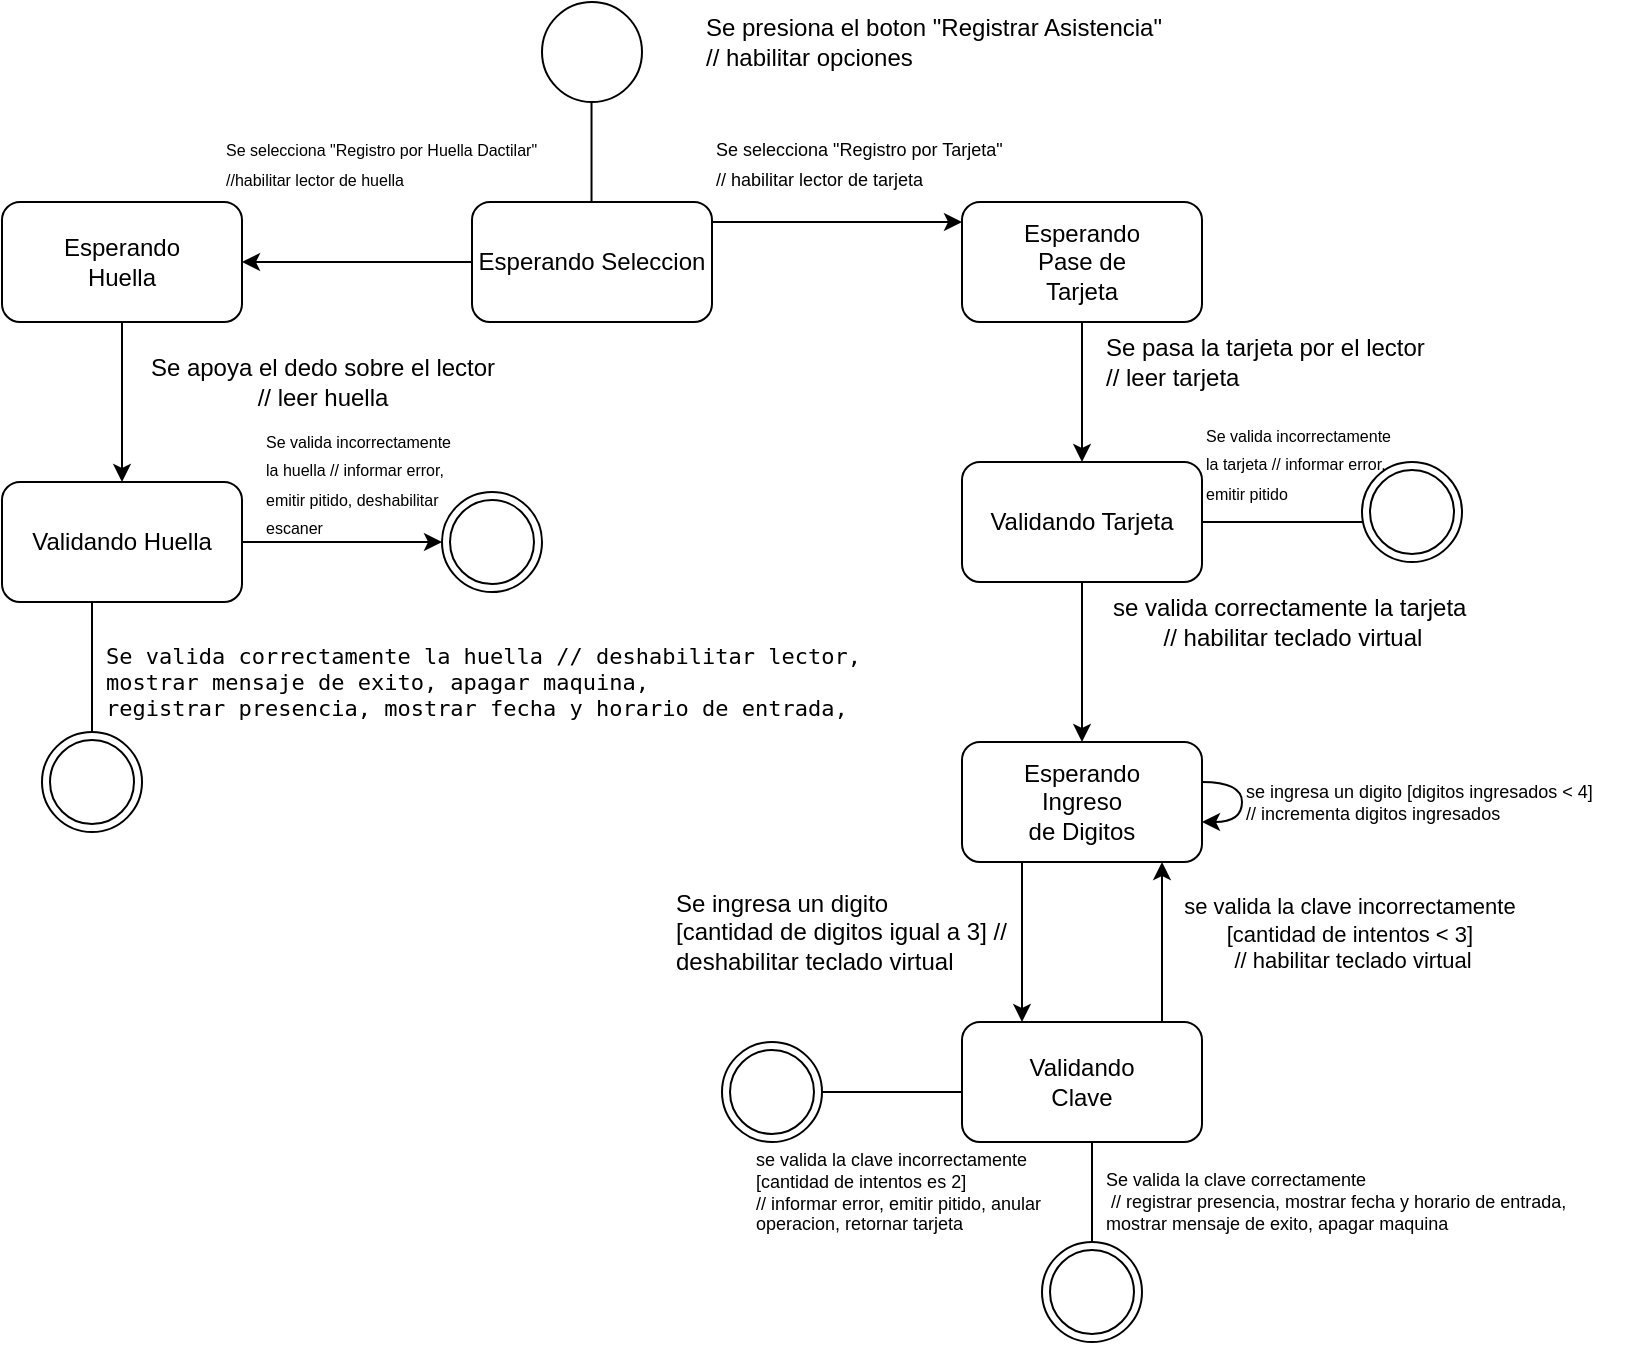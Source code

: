 <mxfile version="24.7.17">
  <diagram name="Página-1" id="yrYaRaziQs8yvL4KR-BS">
    <mxGraphModel dx="880" dy="532" grid="1" gridSize="10" guides="1" tooltips="1" connect="1" arrows="1" fold="1" page="1" pageScale="1" pageWidth="827" pageHeight="1169" math="0" shadow="0">
      <root>
        <mxCell id="0" />
        <mxCell id="1" parent="0" />
        <mxCell id="1oc7c75QuDjP87Q3UzE6-1" value="" style="ellipse;whiteSpace=wrap;html=1;aspect=fixed;" vertex="1" parent="1">
          <mxGeometry x="280" y="40" width="50" height="50" as="geometry" />
        </mxCell>
        <mxCell id="1oc7c75QuDjP87Q3UzE6-2" value="" style="endArrow=none;html=1;rounded=0;" edge="1" parent="1">
          <mxGeometry width="50" height="50" relative="1" as="geometry">
            <mxPoint x="304.76" y="140" as="sourcePoint" />
            <mxPoint x="304.76" y="90" as="targetPoint" />
          </mxGeometry>
        </mxCell>
        <mxCell id="1oc7c75QuDjP87Q3UzE6-3" value="Se presiona el boton &quot;Registrar Asistencia&quot;&amp;nbsp;&lt;div&gt;// habilitar opciones&lt;/div&gt;" style="text;html=1;align=left;verticalAlign=middle;resizable=0;points=[];autosize=1;strokeColor=none;fillColor=none;" vertex="1" parent="1">
          <mxGeometry x="360" y="40" width="250" height="40" as="geometry" />
        </mxCell>
        <mxCell id="1oc7c75QuDjP87Q3UzE6-6" style="edgeStyle=orthogonalEdgeStyle;rounded=0;orthogonalLoop=1;jettySize=auto;html=1;entryX=0;entryY=0.5;entryDx=0;entryDy=0;endArrow=classic;endFill=1;" edge="1" parent="1">
          <mxGeometry relative="1" as="geometry">
            <mxPoint x="365" y="150" as="sourcePoint" />
            <mxPoint x="490" y="150" as="targetPoint" />
          </mxGeometry>
        </mxCell>
        <mxCell id="1oc7c75QuDjP87Q3UzE6-33" value="" style="edgeStyle=orthogonalEdgeStyle;rounded=0;orthogonalLoop=1;jettySize=auto;html=1;" edge="1" parent="1" source="1oc7c75QuDjP87Q3UzE6-4" target="1oc7c75QuDjP87Q3UzE6-32">
          <mxGeometry relative="1" as="geometry" />
        </mxCell>
        <mxCell id="1oc7c75QuDjP87Q3UzE6-4" value="Esperando Seleccion" style="rounded=1;whiteSpace=wrap;html=1;" vertex="1" parent="1">
          <mxGeometry x="245" y="140" width="120" height="60" as="geometry" />
        </mxCell>
        <mxCell id="1oc7c75QuDjP87Q3UzE6-11" value="" style="edgeStyle=orthogonalEdgeStyle;rounded=0;orthogonalLoop=1;jettySize=auto;html=1;" edge="1" parent="1" source="1oc7c75QuDjP87Q3UzE6-5" target="1oc7c75QuDjP87Q3UzE6-10">
          <mxGeometry relative="1" as="geometry" />
        </mxCell>
        <mxCell id="1oc7c75QuDjP87Q3UzE6-5" value="Esperando&lt;div&gt;Pase de&lt;/div&gt;&lt;div&gt;Tarjeta&lt;/div&gt;" style="rounded=1;whiteSpace=wrap;html=1;" vertex="1" parent="1">
          <mxGeometry x="490" y="140" width="120" height="60" as="geometry" />
        </mxCell>
        <mxCell id="1oc7c75QuDjP87Q3UzE6-7" value="&lt;font style=&quot;font-size: 9px;&quot;&gt;Se selecciona &quot;Registro por Tarjeta&quot;&amp;nbsp;&lt;br&gt;// habilitar lector de tarjeta&lt;/font&gt;" style="text;html=1;align=left;verticalAlign=middle;resizable=0;points=[];autosize=1;strokeColor=none;fillColor=none;" vertex="1" parent="1">
          <mxGeometry x="365" y="100" width="170" height="40" as="geometry" />
        </mxCell>
        <mxCell id="1oc7c75QuDjP87Q3UzE6-8" value="" style="ellipse;shape=doubleEllipse;whiteSpace=wrap;html=1;aspect=fixed;" vertex="1" parent="1">
          <mxGeometry x="690" y="270" width="50" height="50" as="geometry" />
        </mxCell>
        <mxCell id="1oc7c75QuDjP87Q3UzE6-9" value="" style="endArrow=none;html=1;rounded=0;exitX=1;exitY=0.5;exitDx=0;exitDy=0;entryX=0;entryY=0.6;entryDx=0;entryDy=0;entryPerimeter=0;" edge="1" parent="1" target="1oc7c75QuDjP87Q3UzE6-8">
          <mxGeometry width="50" height="50" relative="1" as="geometry">
            <mxPoint x="610" y="300" as="sourcePoint" />
            <mxPoint x="714.86" y="320" as="targetPoint" />
          </mxGeometry>
        </mxCell>
        <mxCell id="1oc7c75QuDjP87Q3UzE6-15" value="" style="edgeStyle=orthogonalEdgeStyle;rounded=0;orthogonalLoop=1;jettySize=auto;html=1;" edge="1" parent="1" source="1oc7c75QuDjP87Q3UzE6-10" target="1oc7c75QuDjP87Q3UzE6-13">
          <mxGeometry relative="1" as="geometry" />
        </mxCell>
        <mxCell id="1oc7c75QuDjP87Q3UzE6-10" value="Validando Tarjeta" style="rounded=1;whiteSpace=wrap;html=1;" vertex="1" parent="1">
          <mxGeometry x="490" y="270" width="120" height="60" as="geometry" />
        </mxCell>
        <mxCell id="1oc7c75QuDjP87Q3UzE6-12" value="Se pasa la tarjeta por el lector&amp;nbsp;&lt;div&gt;// leer tarjeta&lt;/div&gt;" style="text;html=1;align=left;verticalAlign=middle;resizable=0;points=[];autosize=1;strokeColor=none;fillColor=none;" vertex="1" parent="1">
          <mxGeometry x="560" y="200" width="190" height="40" as="geometry" />
        </mxCell>
        <mxCell id="1oc7c75QuDjP87Q3UzE6-17" style="edgeStyle=orthogonalEdgeStyle;rounded=0;orthogonalLoop=1;jettySize=auto;html=1;curved=1;" edge="1" parent="1" source="1oc7c75QuDjP87Q3UzE6-13" target="1oc7c75QuDjP87Q3UzE6-13">
          <mxGeometry relative="1" as="geometry">
            <mxPoint x="640" y="450" as="targetPoint" />
          </mxGeometry>
        </mxCell>
        <mxCell id="1oc7c75QuDjP87Q3UzE6-21" value="" style="edgeStyle=orthogonalEdgeStyle;rounded=0;orthogonalLoop=1;jettySize=auto;html=1;" edge="1" parent="1">
          <mxGeometry relative="1" as="geometry">
            <mxPoint x="520" y="470" as="sourcePoint" />
            <mxPoint x="520" y="550" as="targetPoint" />
          </mxGeometry>
        </mxCell>
        <mxCell id="1oc7c75QuDjP87Q3UzE6-13" value="Esperando&lt;div&gt;Ingreso&lt;/div&gt;&lt;div&gt;de Digitos&lt;/div&gt;" style="rounded=1;whiteSpace=wrap;html=1;" vertex="1" parent="1">
          <mxGeometry x="490" y="410" width="120" height="60" as="geometry" />
        </mxCell>
        <mxCell id="1oc7c75QuDjP87Q3UzE6-14" value="&lt;font style=&quot;font-size: 8px;&quot;&gt;Se valida incorrectamente&amp;nbsp;&lt;/font&gt;&lt;div&gt;&lt;font style=&quot;font-size: 8px;&quot;&gt;la tarjeta // informar error,&amp;nbsp;&lt;/font&gt;&lt;/div&gt;&lt;div&gt;&lt;font style=&quot;font-size: 8px;&quot;&gt;emitir pitido&lt;/font&gt;&lt;span style=&quot;font-size: 8px; background-color: initial;&quot;&gt;&amp;nbsp;&lt;/span&gt;&lt;/div&gt;" style="text;html=1;align=left;verticalAlign=middle;resizable=0;points=[];autosize=1;strokeColor=none;fillColor=none;" vertex="1" parent="1">
          <mxGeometry x="610" y="240" width="120" height="60" as="geometry" />
        </mxCell>
        <mxCell id="1oc7c75QuDjP87Q3UzE6-16" value="se valida correctamente la tarjeta&amp;nbsp;&lt;div&gt;// habilitar teclado virtual&lt;/div&gt;" style="text;html=1;align=center;verticalAlign=middle;resizable=0;points=[];autosize=1;strokeColor=none;fillColor=none;" vertex="1" parent="1">
          <mxGeometry x="555" y="330" width="200" height="40" as="geometry" />
        </mxCell>
        <mxCell id="1oc7c75QuDjP87Q3UzE6-18" value="&lt;h5 style=&quot;font-size: 9px;&quot;&gt;&lt;span style=&quot;font-weight: normal;&quot;&gt;&lt;font style=&quot;font-size: 9px;&quot;&gt;se ingresa un digito [digitos ingresados &amp;lt; 4]&lt;br&gt;&lt;/font&gt;&lt;font style=&quot;font-size: 9px;&quot;&gt;// incrementa digitos ingresados&lt;/font&gt;&lt;/span&gt;&lt;/h5&gt;" style="text;html=1;align=left;verticalAlign=middle;resizable=0;points=[];autosize=1;strokeColor=none;fillColor=none;" vertex="1" parent="1">
          <mxGeometry x="630" y="405" width="200" height="70" as="geometry" />
        </mxCell>
        <mxCell id="1oc7c75QuDjP87Q3UzE6-22" value="" style="edgeStyle=orthogonalEdgeStyle;rounded=0;orthogonalLoop=1;jettySize=auto;html=1;" edge="1" parent="1">
          <mxGeometry relative="1" as="geometry">
            <mxPoint x="590" y="550" as="sourcePoint" />
            <mxPoint x="590" y="470" as="targetPoint" />
          </mxGeometry>
        </mxCell>
        <mxCell id="1oc7c75QuDjP87Q3UzE6-30" value="" style="edgeStyle=orthogonalEdgeStyle;rounded=0;orthogonalLoop=1;jettySize=auto;html=1;endArrow=none;endFill=0;" edge="1" parent="1" source="1oc7c75QuDjP87Q3UzE6-20" target="1oc7c75QuDjP87Q3UzE6-28">
          <mxGeometry relative="1" as="geometry">
            <Array as="points">
              <mxPoint x="460" y="585" />
              <mxPoint x="460" y="585" />
            </Array>
          </mxGeometry>
        </mxCell>
        <mxCell id="1oc7c75QuDjP87Q3UzE6-20" value="Validando&lt;div&gt;Clave&lt;/div&gt;" style="whiteSpace=wrap;html=1;rounded=1;" vertex="1" parent="1">
          <mxGeometry x="490" y="550" width="120" height="60" as="geometry" />
        </mxCell>
        <mxCell id="1oc7c75QuDjP87Q3UzE6-23" value="Se ingresa un digito&amp;nbsp;&lt;div&gt;[cantidad de digitos igual a 3] //&lt;/div&gt;&lt;div&gt;deshabilitar teclado virtual&lt;/div&gt;" style="text;html=1;align=left;verticalAlign=middle;resizable=0;points=[];autosize=1;strokeColor=none;fillColor=none;" vertex="1" parent="1">
          <mxGeometry x="345" y="475" width="190" height="60" as="geometry" />
        </mxCell>
        <mxCell id="1oc7c75QuDjP87Q3UzE6-24" value="" style="ellipse;shape=doubleEllipse;whiteSpace=wrap;html=1;aspect=fixed;" vertex="1" parent="1">
          <mxGeometry x="530" y="660" width="50" height="50" as="geometry" />
        </mxCell>
        <mxCell id="1oc7c75QuDjP87Q3UzE6-25" value="" style="endArrow=none;html=1;rounded=0;" edge="1" parent="1">
          <mxGeometry width="50" height="50" relative="1" as="geometry">
            <mxPoint x="555" y="660" as="sourcePoint" />
            <mxPoint x="555" y="610" as="targetPoint" />
          </mxGeometry>
        </mxCell>
        <mxCell id="1oc7c75QuDjP87Q3UzE6-26" value="&lt;h5 style=&quot;font-size: 9px;&quot;&gt;&lt;span style=&quot;font-weight: normal;&quot;&gt;&lt;font style=&quot;font-size: 9px;&quot;&gt;Se valida la clave correctamente&lt;br&gt;&lt;/font&gt;&lt;font style=&quot;font-size: 9px;&quot;&gt;&amp;nbsp;// registrar presencia, mostrar fecha y horario de entrada,&lt;br&gt;&lt;/font&gt;&lt;font style=&quot;font-size: 9px;&quot;&gt;mostrar mensaje de exito, apagar maquina&lt;/font&gt;&lt;/span&gt;&lt;/h5&gt;" style="text;html=1;align=left;verticalAlign=middle;resizable=0;points=[];autosize=1;strokeColor=none;fillColor=none;" vertex="1" parent="1">
          <mxGeometry x="560" y="600" width="250" height="80" as="geometry" />
        </mxCell>
        <mxCell id="1oc7c75QuDjP87Q3UzE6-27" value="&lt;font style=&quot;font-size: 11px;&quot;&gt;se valida la clave incorrectamente&amp;nbsp;&lt;/font&gt;&lt;div style=&quot;font-size: 11px;&quot;&gt;&lt;font style=&quot;font-size: 11px;&quot;&gt;[cantidad de intentos &amp;lt; 3]&amp;nbsp;&lt;/font&gt;&lt;/div&gt;&lt;div style=&quot;font-size: 11px;&quot;&gt;&lt;font style=&quot;font-size: 11px;&quot;&gt;// habilitar teclado virtual&lt;/font&gt;&lt;/div&gt;" style="text;html=1;align=center;verticalAlign=middle;resizable=0;points=[];autosize=1;strokeColor=none;fillColor=none;" vertex="1" parent="1">
          <mxGeometry x="590" y="480" width="190" height="50" as="geometry" />
        </mxCell>
        <mxCell id="1oc7c75QuDjP87Q3UzE6-28" value="" style="ellipse;shape=doubleEllipse;whiteSpace=wrap;html=1;aspect=fixed;" vertex="1" parent="1">
          <mxGeometry x="370" y="560" width="50" height="50" as="geometry" />
        </mxCell>
        <mxCell id="1oc7c75QuDjP87Q3UzE6-31" value="&lt;h5 style=&quot;font-size: 9px;&quot;&gt;&lt;span style=&quot;font-weight: normal;&quot;&gt;&lt;font style=&quot;font-size: 9px;&quot;&gt;se valida la clave incorrectamente&amp;nbsp;&lt;br&gt;&lt;/font&gt;&lt;font style=&quot;font-size: 9px;&quot;&gt;[cantidad de intentos es 2]&amp;nbsp;&lt;br&gt;&lt;/font&gt;&lt;font style=&quot;font-size: 9px;&quot;&gt;// informar error, emitir pitido, anular&amp;nbsp;&lt;br&gt;&lt;/font&gt;&lt;font style=&quot;font-size: 9px;&quot;&gt;operacion, retornar tarjeta&lt;/font&gt;&lt;/span&gt;&lt;/h5&gt;" style="text;html=1;align=left;verticalAlign=middle;resizable=0;points=[];autosize=1;strokeColor=none;fillColor=none;" vertex="1" parent="1">
          <mxGeometry x="385" y="590" width="170" height="90" as="geometry" />
        </mxCell>
        <mxCell id="1oc7c75QuDjP87Q3UzE6-36" value="" style="edgeStyle=orthogonalEdgeStyle;rounded=0;orthogonalLoop=1;jettySize=auto;html=1;" edge="1" parent="1" source="1oc7c75QuDjP87Q3UzE6-32" target="1oc7c75QuDjP87Q3UzE6-35">
          <mxGeometry relative="1" as="geometry" />
        </mxCell>
        <mxCell id="1oc7c75QuDjP87Q3UzE6-32" value="Esperando&lt;div&gt;Huella&lt;/div&gt;" style="whiteSpace=wrap;html=1;rounded=1;" vertex="1" parent="1">
          <mxGeometry x="10" y="140" width="120" height="60" as="geometry" />
        </mxCell>
        <mxCell id="1oc7c75QuDjP87Q3UzE6-34" value="&lt;font style=&quot;font-size: 8px;&quot;&gt;Se selecciona &quot;Registro por Huella Dactilar&quot;&amp;nbsp;&lt;br&gt;//habilitar lector de huella&lt;/font&gt;" style="text;html=1;align=left;verticalAlign=middle;resizable=0;points=[];autosize=1;strokeColor=none;fillColor=none;" vertex="1" parent="1">
          <mxGeometry x="120" y="100" width="180" height="40" as="geometry" />
        </mxCell>
        <mxCell id="1oc7c75QuDjP87Q3UzE6-42" value="" style="edgeStyle=orthogonalEdgeStyle;rounded=0;orthogonalLoop=1;jettySize=auto;html=1;" edge="1" parent="1" source="1oc7c75QuDjP87Q3UzE6-35" target="1oc7c75QuDjP87Q3UzE6-41">
          <mxGeometry relative="1" as="geometry" />
        </mxCell>
        <mxCell id="1oc7c75QuDjP87Q3UzE6-35" value="Validando Huella" style="whiteSpace=wrap;html=1;rounded=1;" vertex="1" parent="1">
          <mxGeometry x="10" y="280" width="120" height="60" as="geometry" />
        </mxCell>
        <mxCell id="1oc7c75QuDjP87Q3UzE6-37" value="Se apoya el dedo sobre el lector&lt;div&gt;// leer huella&lt;/div&gt;" style="text;html=1;align=center;verticalAlign=middle;resizable=0;points=[];autosize=1;strokeColor=none;fillColor=none;" vertex="1" parent="1">
          <mxGeometry x="70" y="210" width="200" height="40" as="geometry" />
        </mxCell>
        <mxCell id="1oc7c75QuDjP87Q3UzE6-38" value="" style="ellipse;shape=doubleEllipse;whiteSpace=wrap;html=1;aspect=fixed;" vertex="1" parent="1">
          <mxGeometry x="30" y="405" width="50" height="50" as="geometry" />
        </mxCell>
        <mxCell id="1oc7c75QuDjP87Q3UzE6-39" value="" style="endArrow=none;html=1;rounded=0;exitX=0.5;exitY=0;exitDx=0;exitDy=0;" edge="1" parent="1" source="1oc7c75QuDjP87Q3UzE6-38">
          <mxGeometry width="50" height="50" relative="1" as="geometry">
            <mxPoint x="55.0" y="390" as="sourcePoint" />
            <mxPoint x="55.0" y="340" as="targetPoint" />
          </mxGeometry>
        </mxCell>
        <mxCell id="1oc7c75QuDjP87Q3UzE6-40" value="&lt;pre style=&quot;font-size: 11px;&quot;&gt;&lt;font style=&quot;font-weight: normal; font-size: 11px;&quot;&gt;&lt;font style=&quot;font-size: 11px;&quot;&gt;Se valida correctamente la huella // deshabilitar lector,&lt;br&gt;&lt;/font&gt;&lt;/font&gt;&lt;font style=&quot;font-weight: normal; font-size: 11px;&quot;&gt;&lt;font style=&quot;font-size: 11px;&quot;&gt;mostrar mensaje de exito, apagar maquina,&amp;nbsp;&lt;br&gt;&lt;/font&gt;&lt;/font&gt;&lt;span style=&quot;background-color: initial; font-weight: normal;&quot;&gt;registrar presencia, mostrar fecha y horario de entrada,&lt;/span&gt;&lt;/pre&gt;" style="text;html=1;align=left;verticalAlign=middle;resizable=0;points=[];autosize=1;strokeColor=none;fillColor=none;" vertex="1" parent="1">
          <mxGeometry x="60" y="340" width="400" height="80" as="geometry" />
        </mxCell>
        <mxCell id="1oc7c75QuDjP87Q3UzE6-41" value="" style="ellipse;shape=doubleEllipse;whiteSpace=wrap;html=1;aspect=fixed;" vertex="1" parent="1">
          <mxGeometry x="230" y="285" width="50" height="50" as="geometry" />
        </mxCell>
        <mxCell id="1oc7c75QuDjP87Q3UzE6-43" value="&lt;font style=&quot;font-size: 8px;&quot;&gt;Se valida incorrectamente&amp;nbsp;&lt;/font&gt;&lt;div&gt;&lt;font style=&quot;font-size: 8px;&quot;&gt;la huella // informar error,&amp;nbsp;&lt;/font&gt;&lt;/div&gt;&lt;div&gt;&lt;font style=&quot;font-size: 8px;&quot;&gt;emitir pitido, deshabilitar&lt;/font&gt;&lt;/div&gt;&lt;div&gt;&lt;span style=&quot;font-size: 8px; background-color: initial;&quot;&gt;escaner&amp;nbsp;&lt;/span&gt;&lt;/div&gt;" style="text;html=1;align=left;verticalAlign=middle;resizable=0;points=[];autosize=1;strokeColor=none;fillColor=none;" vertex="1" parent="1">
          <mxGeometry x="140" y="245" width="120" height="70" as="geometry" />
        </mxCell>
      </root>
    </mxGraphModel>
  </diagram>
</mxfile>
